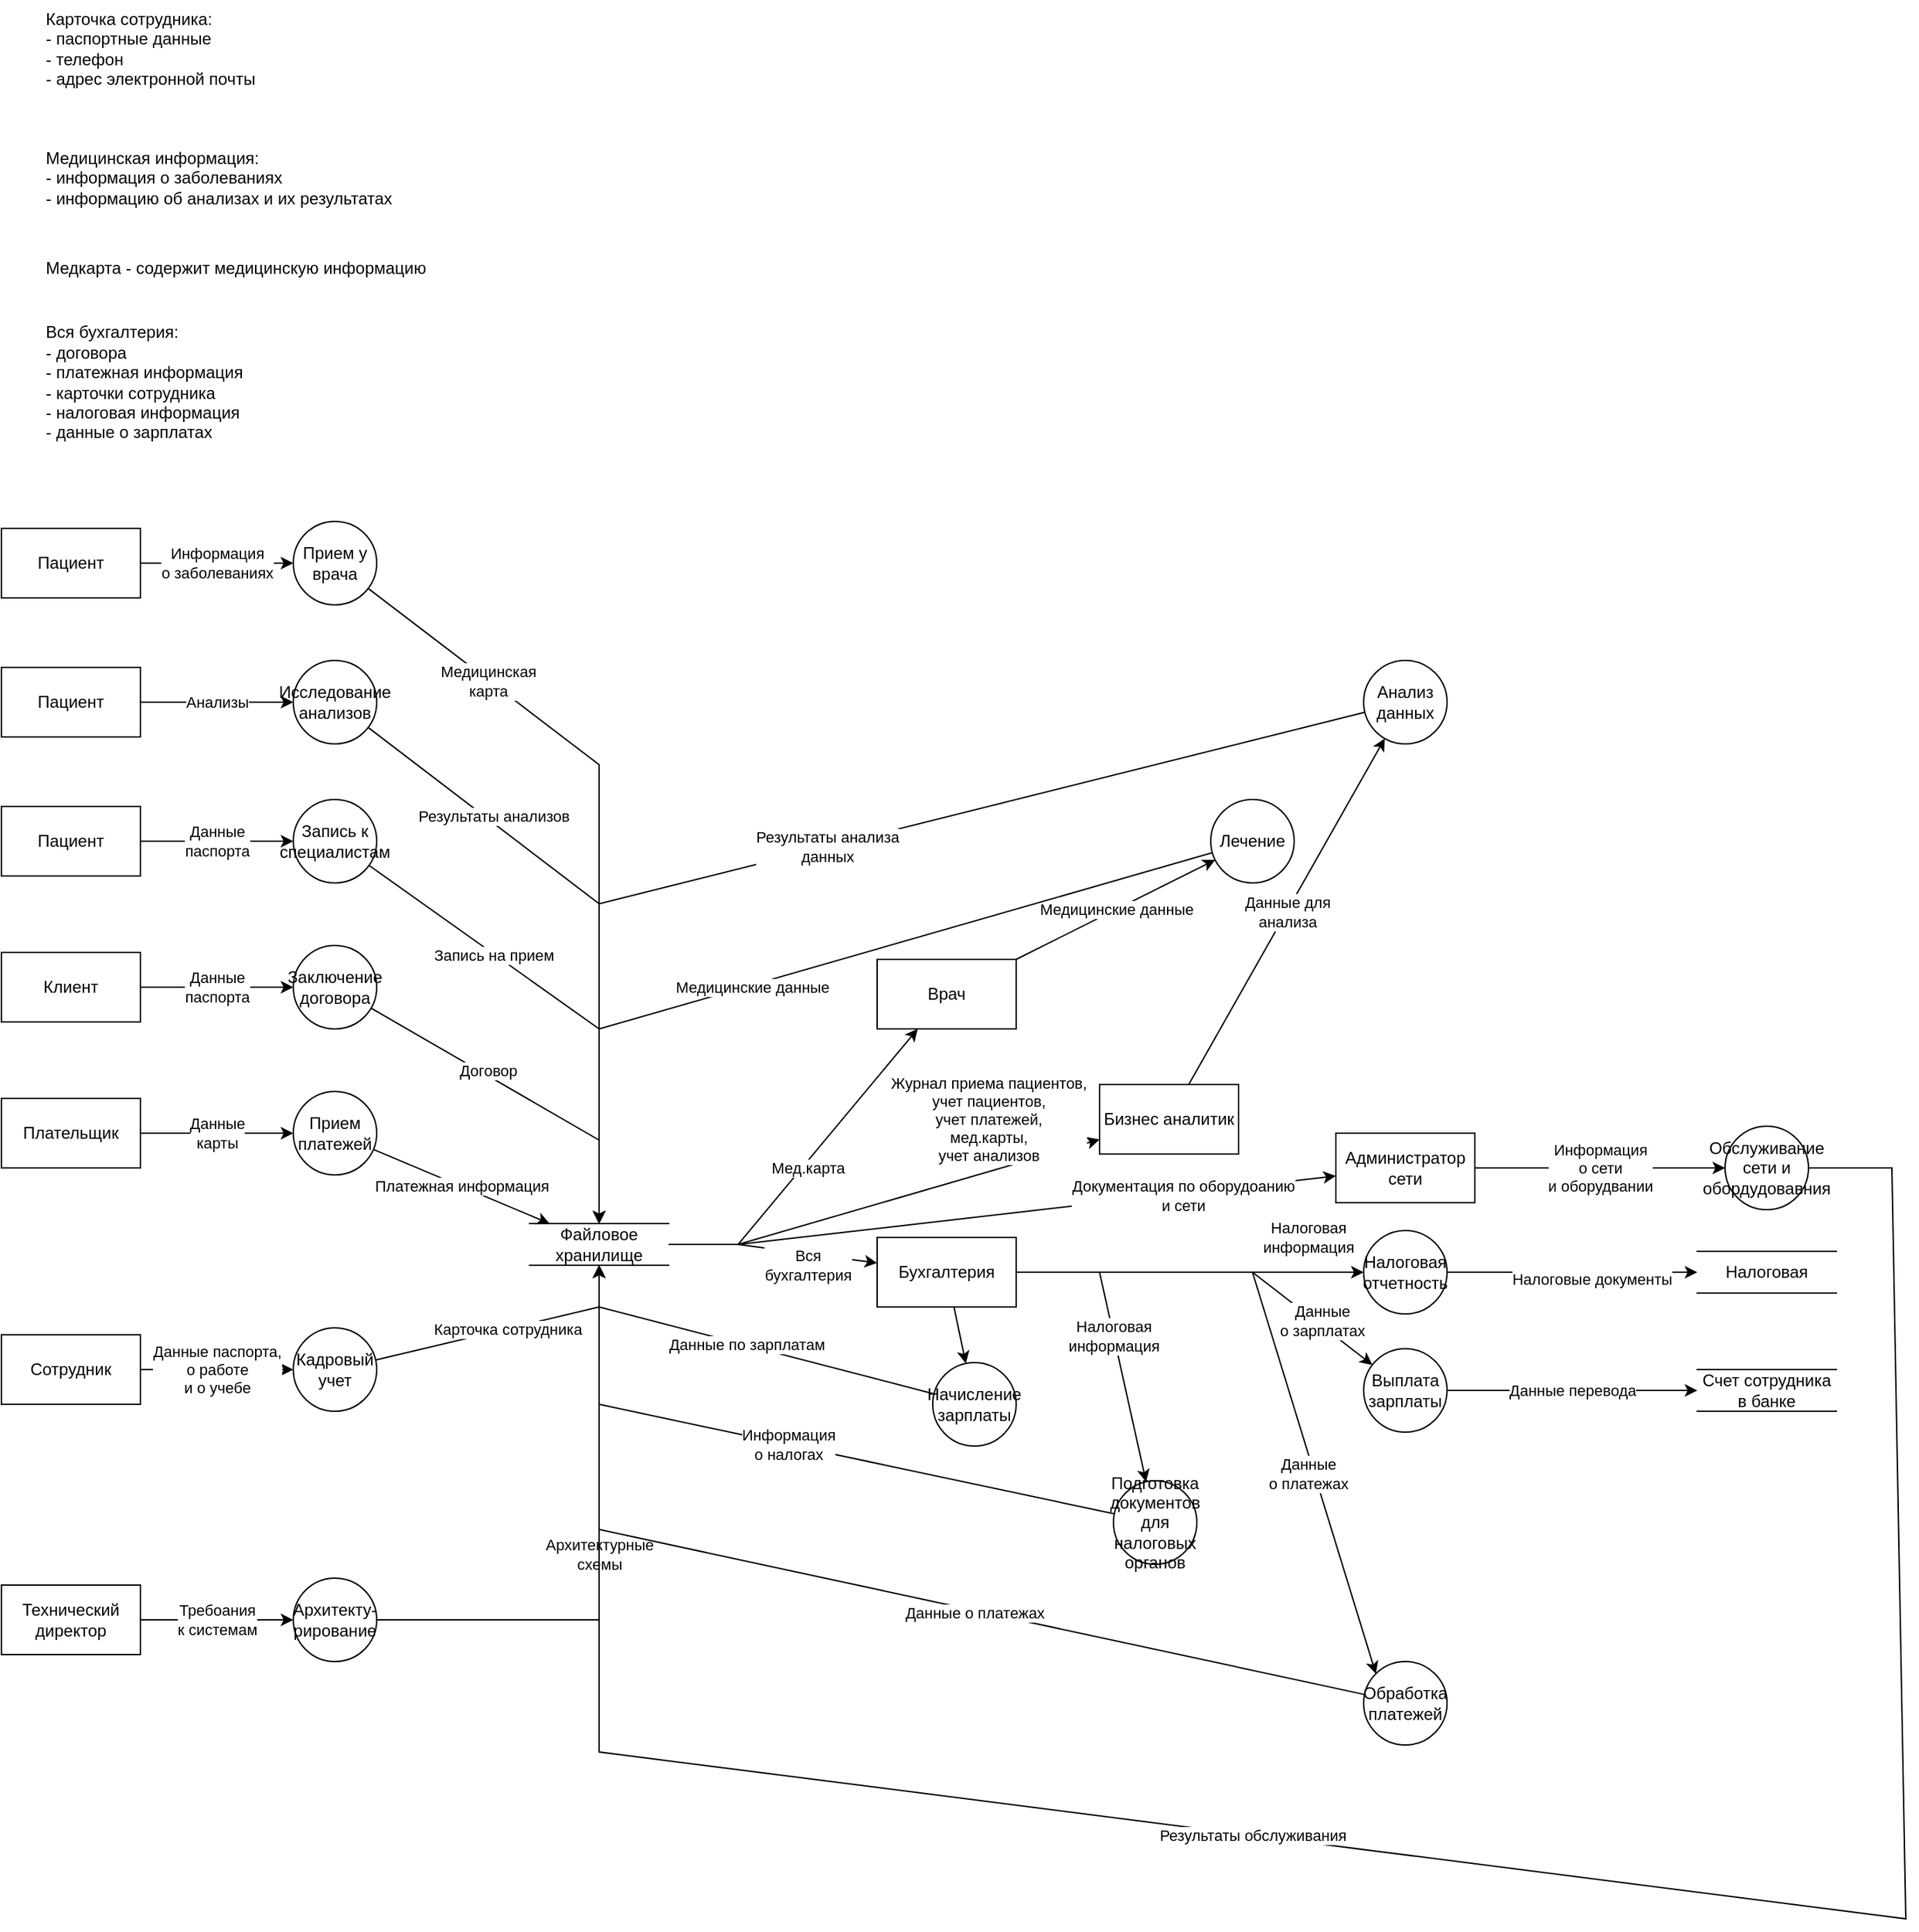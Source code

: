 <mxfile version="26.2.12">
  <diagram name="Страница — 1" id="DP7TmNHtPNwdQ04ViJx4">
    <mxGraphModel dx="1723" dy="2095" grid="1" gridSize="10" guides="1" tooltips="1" connect="1" arrows="1" fold="1" page="1" pageScale="1" pageWidth="827" pageHeight="1169" math="0" shadow="0">
      <root>
        <mxCell id="0" />
        <mxCell id="1" parent="0" />
        <mxCell id="dLkgNgau4KQnL4T7qV0y-16" value="Запись к специалистам" style="shape=ellipse;html=1;dashed=0;whiteSpace=wrap;aspect=fixed;perimeter=ellipsePerimeter;" vertex="1" parent="1">
          <mxGeometry x="260" y="65" width="60" height="60" as="geometry" />
        </mxCell>
        <mxCell id="dLkgNgau4KQnL4T7qV0y-17" value="Пациент" style="html=1;dashed=0;whiteSpace=wrap;" vertex="1" parent="1">
          <mxGeometry x="50" y="70" width="100" height="50" as="geometry" />
        </mxCell>
        <mxCell id="dLkgNgau4KQnL4T7qV0y-18" value="&lt;div&gt;Данные&lt;/div&gt;&lt;div&gt;паспорта&lt;/div&gt;" style="endArrow=classic;html=1;rounded=0;" edge="1" parent="1" source="dLkgNgau4KQnL4T7qV0y-17" target="dLkgNgau4KQnL4T7qV0y-16">
          <mxGeometry width="50" height="50" relative="1" as="geometry">
            <mxPoint x="320" y="470" as="sourcePoint" />
            <mxPoint x="370" y="420" as="targetPoint" />
          </mxGeometry>
        </mxCell>
        <mxCell id="dLkgNgau4KQnL4T7qV0y-19" value="Заключение договора" style="shape=ellipse;html=1;dashed=0;whiteSpace=wrap;aspect=fixed;perimeter=ellipsePerimeter;" vertex="1" parent="1">
          <mxGeometry x="260" y="170" width="60" height="60" as="geometry" />
        </mxCell>
        <mxCell id="dLkgNgau4KQnL4T7qV0y-20" value="Клиент" style="html=1;dashed=0;whiteSpace=wrap;" vertex="1" parent="1">
          <mxGeometry x="50" y="175" width="100" height="50" as="geometry" />
        </mxCell>
        <mxCell id="dLkgNgau4KQnL4T7qV0y-21" value="&lt;div&gt;Данные&lt;/div&gt;&lt;div&gt;паспорта&lt;/div&gt;" style="endArrow=classic;html=1;rounded=0;" edge="1" parent="1" source="dLkgNgau4KQnL4T7qV0y-20" target="dLkgNgau4KQnL4T7qV0y-19">
          <mxGeometry width="50" height="50" relative="1" as="geometry">
            <mxPoint x="320" y="575" as="sourcePoint" />
            <mxPoint x="370" y="525" as="targetPoint" />
          </mxGeometry>
        </mxCell>
        <mxCell id="dLkgNgau4KQnL4T7qV0y-25" value="&lt;div&gt;Данные&lt;/div&gt;&lt;div&gt;карты&lt;/div&gt;" style="edgeStyle=orthogonalEdgeStyle;rounded=0;orthogonalLoop=1;jettySize=auto;html=1;" edge="1" parent="1" source="dLkgNgau4KQnL4T7qV0y-22" target="dLkgNgau4KQnL4T7qV0y-23">
          <mxGeometry relative="1" as="geometry" />
        </mxCell>
        <mxCell id="dLkgNgau4KQnL4T7qV0y-22" value="Плательщик" style="html=1;dashed=0;whiteSpace=wrap;" vertex="1" parent="1">
          <mxGeometry x="50" y="280" width="100" height="50" as="geometry" />
        </mxCell>
        <mxCell id="dLkgNgau4KQnL4T7qV0y-23" value="Прием платежей" style="shape=ellipse;html=1;dashed=0;whiteSpace=wrap;aspect=fixed;perimeter=ellipsePerimeter;" vertex="1" parent="1">
          <mxGeometry x="260" y="275" width="60" height="60" as="geometry" />
        </mxCell>
        <mxCell id="dLkgNgau4KQnL4T7qV0y-26" value="Файловое хранилище" style="html=1;dashed=0;whiteSpace=wrap;shape=partialRectangle;right=0;left=0;" vertex="1" parent="1">
          <mxGeometry x="430" y="370" width="100" height="30" as="geometry" />
        </mxCell>
        <mxCell id="dLkgNgau4KQnL4T7qV0y-28" value="Платежная информация" style="endArrow=classic;html=1;rounded=0;" edge="1" parent="1" source="dLkgNgau4KQnL4T7qV0y-23" target="dLkgNgau4KQnL4T7qV0y-26">
          <mxGeometry width="50" height="50" relative="1" as="geometry">
            <mxPoint x="320" y="470" as="sourcePoint" />
            <mxPoint x="370" y="420" as="targetPoint" />
          </mxGeometry>
        </mxCell>
        <mxCell id="dLkgNgau4KQnL4T7qV0y-30" value="Налоговая отчетность" style="shape=ellipse;html=1;dashed=0;whiteSpace=wrap;aspect=fixed;perimeter=ellipsePerimeter;" vertex="1" parent="1">
          <mxGeometry x="1030" y="375" width="60" height="60" as="geometry" />
        </mxCell>
        <mxCell id="dLkgNgau4KQnL4T7qV0y-33" value="&lt;div&gt;Вся&lt;/div&gt;&lt;div&gt;бухгалтерия&lt;/div&gt;" style="endArrow=classic;html=1;rounded=0;" edge="1" parent="1" source="dLkgNgau4KQnL4T7qV0y-26" target="dLkgNgau4KQnL4T7qV0y-57">
          <mxGeometry x="0.346" y="-8" width="50" height="50" relative="1" as="geometry">
            <mxPoint x="320" y="470" as="sourcePoint" />
            <mxPoint x="370" y="420" as="targetPoint" />
            <Array as="points">
              <mxPoint x="580" y="385" />
            </Array>
            <mxPoint as="offset" />
          </mxGeometry>
        </mxCell>
        <mxCell id="dLkgNgau4KQnL4T7qV0y-35" value="Сотрудник" style="html=1;dashed=0;whiteSpace=wrap;" vertex="1" parent="1">
          <mxGeometry x="50" y="450" width="100" height="50" as="geometry" />
        </mxCell>
        <mxCell id="dLkgNgau4KQnL4T7qV0y-37" value="Кадровый учет" style="shape=ellipse;html=1;dashed=0;whiteSpace=wrap;aspect=fixed;perimeter=ellipsePerimeter;" vertex="1" parent="1">
          <mxGeometry x="260" y="445" width="60" height="60" as="geometry" />
        </mxCell>
        <mxCell id="dLkgNgau4KQnL4T7qV0y-38" value="&lt;div&gt;Данные паспорта,&lt;/div&gt;&lt;div&gt;о работе&lt;/div&gt;&lt;div&gt;и о учебе&lt;/div&gt;" style="endArrow=classic;html=1;rounded=0;" edge="1" parent="1" source="dLkgNgau4KQnL4T7qV0y-35" target="dLkgNgau4KQnL4T7qV0y-37">
          <mxGeometry width="50" height="50" relative="1" as="geometry">
            <mxPoint x="390" y="470" as="sourcePoint" />
            <mxPoint x="440" y="420" as="targetPoint" />
          </mxGeometry>
        </mxCell>
        <mxCell id="dLkgNgau4KQnL4T7qV0y-40" value="Выплата зарплаты" style="shape=ellipse;html=1;dashed=0;whiteSpace=wrap;aspect=fixed;perimeter=ellipsePerimeter;" vertex="1" parent="1">
          <mxGeometry x="1030" y="460" width="60" height="60" as="geometry" />
        </mxCell>
        <mxCell id="dLkgNgau4KQnL4T7qV0y-41" value="&lt;div&gt;Данные&lt;/div&gt;&lt;div&gt;о зарплатах&lt;/div&gt;" style="endArrow=classic;html=1;rounded=0;" edge="1" parent="1" source="dLkgNgau4KQnL4T7qV0y-57" target="dLkgNgau4KQnL4T7qV0y-40">
          <mxGeometry x="0.656" y="3" width="50" height="50" relative="1" as="geometry">
            <mxPoint x="150" y="554.408" as="sourcePoint" />
            <mxPoint x="410" y="400" as="targetPoint" />
            <Array as="points">
              <mxPoint x="950" y="405" />
            </Array>
            <mxPoint as="offset" />
          </mxGeometry>
        </mxCell>
        <mxCell id="dLkgNgau4KQnL4T7qV0y-42" value="Технический директор" style="html=1;dashed=0;whiteSpace=wrap;" vertex="1" parent="1">
          <mxGeometry x="50" y="630" width="100" height="50" as="geometry" />
        </mxCell>
        <mxCell id="dLkgNgau4KQnL4T7qV0y-43" value="Архитекту-рирование" style="shape=ellipse;html=1;dashed=0;whiteSpace=wrap;aspect=fixed;perimeter=ellipsePerimeter;" vertex="1" parent="1">
          <mxGeometry x="260" y="625" width="60" height="60" as="geometry" />
        </mxCell>
        <mxCell id="dLkgNgau4KQnL4T7qV0y-44" value="&lt;div&gt;Требоания&lt;/div&gt;&lt;div&gt;к системам&lt;/div&gt;" style="endArrow=classic;html=1;rounded=0;" edge="1" parent="1" source="dLkgNgau4KQnL4T7qV0y-42" target="dLkgNgau4KQnL4T7qV0y-43">
          <mxGeometry width="50" height="50" relative="1" as="geometry">
            <mxPoint x="360" y="450" as="sourcePoint" />
            <mxPoint x="410" y="400" as="targetPoint" />
          </mxGeometry>
        </mxCell>
        <mxCell id="dLkgNgau4KQnL4T7qV0y-45" value="Обслуживание сети и обордудовавния" style="shape=ellipse;html=1;dashed=0;whiteSpace=wrap;aspect=fixed;perimeter=ellipsePerimeter;" vertex="1" parent="1">
          <mxGeometry x="1290" y="300" width="60" height="60" as="geometry" />
        </mxCell>
        <mxCell id="dLkgNgau4KQnL4T7qV0y-46" value="Администратор сети" style="html=1;dashed=0;whiteSpace=wrap;" vertex="1" parent="1">
          <mxGeometry x="1010" y="305" width="100" height="50" as="geometry" />
        </mxCell>
        <mxCell id="dLkgNgau4KQnL4T7qV0y-50" value="&lt;div&gt;Архитектурные&lt;/div&gt;&lt;div&gt;схемы&lt;/div&gt;" style="endArrow=classic;html=1;rounded=0;" edge="1" parent="1" source="dLkgNgau4KQnL4T7qV0y-43" target="dLkgNgau4KQnL4T7qV0y-26">
          <mxGeometry width="50" height="50" relative="1" as="geometry">
            <mxPoint x="10" y="810" as="sourcePoint" />
            <mxPoint x="430" y="655" as="targetPoint" />
            <Array as="points">
              <mxPoint x="480" y="655" />
            </Array>
          </mxGeometry>
        </mxCell>
        <mxCell id="dLkgNgau4KQnL4T7qV0y-51" value="&lt;div&gt;Документация по оборудоанию&lt;/div&gt;&lt;div&gt;и сети&lt;/div&gt;" style="endArrow=classic;html=1;rounded=0;" edge="1" parent="1" source="dLkgNgau4KQnL4T7qV0y-26" target="dLkgNgau4KQnL4T7qV0y-46">
          <mxGeometry x="0.541" y="-2" width="50" height="50" relative="1" as="geometry">
            <mxPoint x="480" y="670" as="sourcePoint" />
            <mxPoint x="290" y="740" as="targetPoint" />
            <Array as="points">
              <mxPoint x="580" y="385" />
            </Array>
            <mxPoint as="offset" />
          </mxGeometry>
        </mxCell>
        <mxCell id="dLkgNgau4KQnL4T7qV0y-53" value="&lt;div&gt;Информация&lt;/div&gt;&lt;div&gt;о сети&lt;/div&gt;&lt;div&gt;и оборудвании&lt;/div&gt;" style="endArrow=classic;html=1;rounded=0;" edge="1" parent="1" source="dLkgNgau4KQnL4T7qV0y-46" target="dLkgNgau4KQnL4T7qV0y-45">
          <mxGeometry width="50" height="50" relative="1" as="geometry">
            <mxPoint x="940" y="30" as="sourcePoint" />
            <mxPoint x="990" y="-20" as="targetPoint" />
          </mxGeometry>
        </mxCell>
        <mxCell id="dLkgNgau4KQnL4T7qV0y-55" value="Бизнес аналитик" style="html=1;dashed=0;whiteSpace=wrap;" vertex="1" parent="1">
          <mxGeometry x="840" y="270" width="100" height="50" as="geometry" />
        </mxCell>
        <mxCell id="dLkgNgau4KQnL4T7qV0y-57" value="Бухгалтерия" style="html=1;dashed=0;whiteSpace=wrap;" vertex="1" parent="1">
          <mxGeometry x="680" y="380" width="100" height="50" as="geometry" />
        </mxCell>
        <mxCell id="dLkgNgau4KQnL4T7qV0y-59" value="&lt;div&gt;Налоговая&lt;/div&gt;&lt;div&gt;информация&lt;/div&gt;" style="endArrow=classic;html=1;rounded=0;" edge="1" parent="1" source="dLkgNgau4KQnL4T7qV0y-57" target="dLkgNgau4KQnL4T7qV0y-30">
          <mxGeometry x="0.68" y="25" width="50" height="50" relative="1" as="geometry">
            <mxPoint x="670" y="720" as="sourcePoint" />
            <mxPoint x="720" y="670" as="targetPoint" />
            <mxPoint as="offset" />
          </mxGeometry>
        </mxCell>
        <mxCell id="dLkgNgau4KQnL4T7qV0y-60" value="Карточка сотрудника" style="endArrow=classic;html=1;rounded=0;" edge="1" parent="1" source="dLkgNgau4KQnL4T7qV0y-37" target="dLkgNgau4KQnL4T7qV0y-26">
          <mxGeometry width="50" height="50" relative="1" as="geometry">
            <mxPoint x="1010" y="580" as="sourcePoint" />
            <mxPoint x="1060" y="530" as="targetPoint" />
            <Array as="points">
              <mxPoint x="480" y="430" />
            </Array>
          </mxGeometry>
        </mxCell>
        <mxCell id="dLkgNgau4KQnL4T7qV0y-62" value="Начисление зарплаты" style="shape=ellipse;html=1;dashed=0;whiteSpace=wrap;aspect=fixed;perimeter=ellipsePerimeter;" vertex="1" parent="1">
          <mxGeometry x="720" y="470" width="60" height="60" as="geometry" />
        </mxCell>
        <mxCell id="dLkgNgau4KQnL4T7qV0y-63" value="Данные по зарплатам" style="endArrow=classic;html=1;rounded=0;" edge="1" parent="1" source="dLkgNgau4KQnL4T7qV0y-62" target="dLkgNgau4KQnL4T7qV0y-26">
          <mxGeometry width="50" height="50" relative="1" as="geometry">
            <mxPoint x="1010" y="580" as="sourcePoint" />
            <mxPoint x="1060" y="530" as="targetPoint" />
            <Array as="points">
              <mxPoint x="480" y="430" />
            </Array>
          </mxGeometry>
        </mxCell>
        <mxCell id="dLkgNgau4KQnL4T7qV0y-64" value="" style="endArrow=classic;html=1;rounded=0;" edge="1" parent="1" source="dLkgNgau4KQnL4T7qV0y-57" target="dLkgNgau4KQnL4T7qV0y-62">
          <mxGeometry width="50" height="50" relative="1" as="geometry">
            <mxPoint x="890" y="750" as="sourcePoint" />
            <mxPoint x="940" y="700" as="targetPoint" />
          </mxGeometry>
        </mxCell>
        <mxCell id="dLkgNgau4KQnL4T7qV0y-65" value="Подготовка документов для налоговых органов" style="shape=ellipse;html=1;dashed=0;whiteSpace=wrap;aspect=fixed;perimeter=ellipsePerimeter;" vertex="1" parent="1">
          <mxGeometry x="850" y="555" width="60" height="60" as="geometry" />
        </mxCell>
        <mxCell id="dLkgNgau4KQnL4T7qV0y-66" value="&lt;div&gt;Информация&lt;/div&gt;&lt;div&gt;о налогах&lt;/div&gt;" style="endArrow=classic;html=1;rounded=0;" edge="1" parent="1" source="dLkgNgau4KQnL4T7qV0y-65" target="dLkgNgau4KQnL4T7qV0y-26">
          <mxGeometry width="50" height="50" relative="1" as="geometry">
            <mxPoint x="1010" y="580" as="sourcePoint" />
            <mxPoint x="1060" y="530" as="targetPoint" />
            <Array as="points">
              <mxPoint x="480" y="500" />
            </Array>
          </mxGeometry>
        </mxCell>
        <mxCell id="dLkgNgau4KQnL4T7qV0y-67" value="&lt;div&gt;Налоговая&lt;/div&gt;&lt;div&gt;информация&lt;/div&gt;" style="endArrow=classic;html=1;rounded=0;" edge="1" parent="1" source="dLkgNgau4KQnL4T7qV0y-57" target="dLkgNgau4KQnL4T7qV0y-65">
          <mxGeometry width="50" height="50" relative="1" as="geometry">
            <mxPoint x="1010" y="580" as="sourcePoint" />
            <mxPoint x="1060" y="530" as="targetPoint" />
            <Array as="points">
              <mxPoint x="840" y="405" />
            </Array>
          </mxGeometry>
        </mxCell>
        <mxCell id="dLkgNgau4KQnL4T7qV0y-68" value="&lt;div&gt;Журнал приема пациентов,&lt;/div&gt;&lt;div&gt;учет пациентов,&lt;/div&gt;&lt;div&gt;учет платежей,&lt;/div&gt;&lt;div&gt;мед.карты,&lt;/div&gt;&lt;div&gt;учет анализов&lt;/div&gt;" style="endArrow=classic;html=1;rounded=0;" edge="1" parent="1" source="dLkgNgau4KQnL4T7qV0y-26" target="dLkgNgau4KQnL4T7qV0y-55">
          <mxGeometry x="0.546" y="36" width="50" height="50" relative="1" as="geometry">
            <mxPoint x="360" y="570" as="sourcePoint" />
            <mxPoint x="410" y="520" as="targetPoint" />
            <Array as="points">
              <mxPoint x="580" y="385" />
            </Array>
            <mxPoint as="offset" />
          </mxGeometry>
        </mxCell>
        <mxCell id="dLkgNgau4KQnL4T7qV0y-69" value="Договор" style="endArrow=classic;html=1;rounded=0;" edge="1" parent="1" source="dLkgNgau4KQnL4T7qV0y-19" target="dLkgNgau4KQnL4T7qV0y-26">
          <mxGeometry x="-0.236" y="3" width="50" height="50" relative="1" as="geometry">
            <mxPoint x="360" y="570" as="sourcePoint" />
            <mxPoint x="410" y="520" as="targetPoint" />
            <Array as="points">
              <mxPoint x="480" y="310" />
            </Array>
            <mxPoint as="offset" />
          </mxGeometry>
        </mxCell>
        <mxCell id="dLkgNgau4KQnL4T7qV0y-70" value="Запись на прием" style="endArrow=classic;html=1;rounded=0;" edge="1" parent="1" source="dLkgNgau4KQnL4T7qV0y-16" target="dLkgNgau4KQnL4T7qV0y-26">
          <mxGeometry x="-0.357" y="-1" width="50" height="50" relative="1" as="geometry">
            <mxPoint x="360" y="570" as="sourcePoint" />
            <mxPoint x="410" y="520" as="targetPoint" />
            <Array as="points">
              <mxPoint x="480" y="230" />
            </Array>
            <mxPoint as="offset" />
          </mxGeometry>
        </mxCell>
        <mxCell id="dLkgNgau4KQnL4T7qV0y-71" value="Пациент" style="html=1;dashed=0;whiteSpace=wrap;" vertex="1" parent="1">
          <mxGeometry x="50" y="-30" width="100" height="50" as="geometry" />
        </mxCell>
        <mxCell id="dLkgNgau4KQnL4T7qV0y-73" value="Исследование анализов" style="shape=ellipse;html=1;dashed=0;whiteSpace=wrap;aspect=fixed;perimeter=ellipsePerimeter;" vertex="1" parent="1">
          <mxGeometry x="260" y="-35" width="60" height="60" as="geometry" />
        </mxCell>
        <mxCell id="dLkgNgau4KQnL4T7qV0y-74" value="Анализы" style="endArrow=classic;html=1;rounded=0;" edge="1" parent="1" source="dLkgNgau4KQnL4T7qV0y-71" target="dLkgNgau4KQnL4T7qV0y-73">
          <mxGeometry width="50" height="50" relative="1" as="geometry">
            <mxPoint x="360" y="410" as="sourcePoint" />
            <mxPoint x="410" y="360" as="targetPoint" />
          </mxGeometry>
        </mxCell>
        <mxCell id="dLkgNgau4KQnL4T7qV0y-75" value="Результаты анализов" style="endArrow=classic;html=1;rounded=0;" edge="1" parent="1" source="dLkgNgau4KQnL4T7qV0y-73" target="dLkgNgau4KQnL4T7qV0y-26">
          <mxGeometry x="-0.499" y="4" width="50" height="50" relative="1" as="geometry">
            <mxPoint x="360" y="410" as="sourcePoint" />
            <mxPoint x="410" y="360" as="targetPoint" />
            <Array as="points">
              <mxPoint x="480" y="140" />
            </Array>
            <mxPoint as="offset" />
          </mxGeometry>
        </mxCell>
        <mxCell id="dLkgNgau4KQnL4T7qV0y-76" value="Пациент" style="html=1;dashed=0;whiteSpace=wrap;" vertex="1" parent="1">
          <mxGeometry x="50" y="-130" width="100" height="50" as="geometry" />
        </mxCell>
        <mxCell id="dLkgNgau4KQnL4T7qV0y-77" value="Прием у врача" style="shape=ellipse;html=1;dashed=0;whiteSpace=wrap;aspect=fixed;perimeter=ellipsePerimeter;" vertex="1" parent="1">
          <mxGeometry x="260" y="-135" width="60" height="60" as="geometry" />
        </mxCell>
        <mxCell id="dLkgNgau4KQnL4T7qV0y-79" value="&lt;div&gt;Информация&lt;/div&gt;&lt;div&gt;о заболеваниях&lt;/div&gt;" style="endArrow=classic;html=1;rounded=0;" edge="1" parent="1" source="dLkgNgau4KQnL4T7qV0y-76" target="dLkgNgau4KQnL4T7qV0y-77">
          <mxGeometry width="50" height="50" relative="1" as="geometry">
            <mxPoint x="250" y="390" as="sourcePoint" />
            <mxPoint x="300" y="340" as="targetPoint" />
          </mxGeometry>
        </mxCell>
        <mxCell id="dLkgNgau4KQnL4T7qV0y-80" value="&lt;div&gt;Медицинская&lt;/div&gt;&lt;div&gt;карта&lt;/div&gt;" style="endArrow=classic;html=1;rounded=0;" edge="1" parent="1" source="dLkgNgau4KQnL4T7qV0y-77" target="dLkgNgau4KQnL4T7qV0y-26">
          <mxGeometry x="-0.596" y="-1" width="50" height="50" relative="1" as="geometry">
            <mxPoint x="900" y="400" as="sourcePoint" />
            <mxPoint x="950" y="350" as="targetPoint" />
            <Array as="points">
              <mxPoint x="480" y="40" />
            </Array>
            <mxPoint as="offset" />
          </mxGeometry>
        </mxCell>
        <mxCell id="dLkgNgau4KQnL4T7qV0y-81" value="Врач" style="html=1;dashed=0;whiteSpace=wrap;" vertex="1" parent="1">
          <mxGeometry x="680" y="180" width="100" height="50" as="geometry" />
        </mxCell>
        <mxCell id="dLkgNgau4KQnL4T7qV0y-82" value="Мед.карта" style="endArrow=classic;html=1;rounded=0;" edge="1" parent="1" source="dLkgNgau4KQnL4T7qV0y-26" target="dLkgNgau4KQnL4T7qV0y-81">
          <mxGeometry x="-0.013" y="-3" width="50" height="50" relative="1" as="geometry">
            <mxPoint x="620" y="150" as="sourcePoint" />
            <mxPoint x="670" y="100" as="targetPoint" />
            <Array as="points">
              <mxPoint x="580" y="385" />
            </Array>
            <mxPoint as="offset" />
          </mxGeometry>
        </mxCell>
        <mxCell id="dLkgNgau4KQnL4T7qV0y-83" value="Налоговая" style="html=1;dashed=0;whiteSpace=wrap;shape=partialRectangle;right=0;left=0;" vertex="1" parent="1">
          <mxGeometry x="1270" y="390" width="100" height="30" as="geometry" />
        </mxCell>
        <mxCell id="dLkgNgau4KQnL4T7qV0y-84" value="Налоговые документы" style="endArrow=classic;html=1;rounded=0;" edge="1" parent="1" source="dLkgNgau4KQnL4T7qV0y-30" target="dLkgNgau4KQnL4T7qV0y-83">
          <mxGeometry x="0.154" y="-5" width="50" height="50" relative="1" as="geometry">
            <mxPoint x="900" y="400" as="sourcePoint" />
            <mxPoint x="950" y="350" as="targetPoint" />
            <mxPoint as="offset" />
          </mxGeometry>
        </mxCell>
        <mxCell id="dLkgNgau4KQnL4T7qV0y-85" value="Счет сотрудника в банке" style="html=1;dashed=0;whiteSpace=wrap;shape=partialRectangle;right=0;left=0;" vertex="1" parent="1">
          <mxGeometry x="1270" y="475" width="100" height="30" as="geometry" />
        </mxCell>
        <mxCell id="dLkgNgau4KQnL4T7qV0y-86" value="Данные перевода" style="endArrow=classic;html=1;rounded=0;" edge="1" parent="1" source="dLkgNgau4KQnL4T7qV0y-40" target="dLkgNgau4KQnL4T7qV0y-85">
          <mxGeometry width="50" height="50" relative="1" as="geometry">
            <mxPoint x="900" y="400" as="sourcePoint" />
            <mxPoint x="950" y="350" as="targetPoint" />
          </mxGeometry>
        </mxCell>
        <mxCell id="dLkgNgau4KQnL4T7qV0y-88" value="Лечение" style="shape=ellipse;html=1;dashed=0;whiteSpace=wrap;aspect=fixed;perimeter=ellipsePerimeter;" vertex="1" parent="1">
          <mxGeometry x="920" y="65" width="60" height="60" as="geometry" />
        </mxCell>
        <mxCell id="dLkgNgau4KQnL4T7qV0y-89" value="Медицинские данные" style="endArrow=classic;html=1;rounded=0;" edge="1" parent="1" source="dLkgNgau4KQnL4T7qV0y-81" target="dLkgNgau4KQnL4T7qV0y-88">
          <mxGeometry width="50" height="50" relative="1" as="geometry">
            <mxPoint x="980" y="360" as="sourcePoint" />
            <mxPoint x="1030" y="310" as="targetPoint" />
          </mxGeometry>
        </mxCell>
        <mxCell id="dLkgNgau4KQnL4T7qV0y-90" value="Медицинские данные" style="endArrow=classic;html=1;rounded=0;" edge="1" parent="1" source="dLkgNgau4KQnL4T7qV0y-88" target="dLkgNgau4KQnL4T7qV0y-26">
          <mxGeometry x="0.152" y="2" width="50" height="50" relative="1" as="geometry">
            <mxPoint x="710" y="20" as="sourcePoint" />
            <mxPoint x="760" y="-30" as="targetPoint" />
            <Array as="points">
              <mxPoint x="480" y="230" />
            </Array>
            <mxPoint as="offset" />
          </mxGeometry>
        </mxCell>
        <mxCell id="dLkgNgau4KQnL4T7qV0y-92" value="Обработка платежей" style="shape=ellipse;html=1;dashed=0;whiteSpace=wrap;aspect=fixed;perimeter=ellipsePerimeter;" vertex="1" parent="1">
          <mxGeometry x="1030" y="685" width="60" height="60" as="geometry" />
        </mxCell>
        <mxCell id="dLkgNgau4KQnL4T7qV0y-93" value="Данные о платежах" style="endArrow=classic;html=1;rounded=0;" edge="1" parent="1" source="dLkgNgau4KQnL4T7qV0y-92" target="dLkgNgau4KQnL4T7qV0y-26">
          <mxGeometry x="-0.239" y="2" width="50" height="50" relative="1" as="geometry">
            <mxPoint x="980" y="360" as="sourcePoint" />
            <mxPoint x="1030" y="310" as="targetPoint" />
            <Array as="points">
              <mxPoint x="480" y="590" />
            </Array>
            <mxPoint as="offset" />
          </mxGeometry>
        </mxCell>
        <mxCell id="dLkgNgau4KQnL4T7qV0y-95" value="&lt;div&gt;Данные&lt;/div&gt;&lt;div&gt;о платежах&lt;/div&gt;" style="endArrow=classic;html=1;rounded=0;entryX=0;entryY=0;entryDx=0;entryDy=0;" edge="1" parent="1" source="dLkgNgau4KQnL4T7qV0y-57" target="dLkgNgau4KQnL4T7qV0y-92">
          <mxGeometry x="0.357" y="-4" width="50" height="50" relative="1" as="geometry">
            <mxPoint x="980" y="360" as="sourcePoint" />
            <mxPoint x="1030" y="310" as="targetPoint" />
            <Array as="points">
              <mxPoint x="950" y="405" />
            </Array>
            <mxPoint as="offset" />
          </mxGeometry>
        </mxCell>
        <mxCell id="dLkgNgau4KQnL4T7qV0y-97" value="Анализ данных" style="shape=ellipse;html=1;dashed=0;whiteSpace=wrap;aspect=fixed;perimeter=ellipsePerimeter;" vertex="1" parent="1">
          <mxGeometry x="1030" y="-35" width="60" height="60" as="geometry" />
        </mxCell>
        <mxCell id="dLkgNgau4KQnL4T7qV0y-98" value="&lt;div&gt;Данные для&lt;/div&gt;&lt;div&gt;анализа&lt;/div&gt;" style="endArrow=classic;html=1;rounded=0;" edge="1" parent="1" source="dLkgNgau4KQnL4T7qV0y-55" target="dLkgNgau4KQnL4T7qV0y-97">
          <mxGeometry width="50" height="50" relative="1" as="geometry">
            <mxPoint x="950" y="360" as="sourcePoint" />
            <mxPoint x="1000" y="310" as="targetPoint" />
          </mxGeometry>
        </mxCell>
        <mxCell id="dLkgNgau4KQnL4T7qV0y-99" value="&lt;div&gt;Результаты анализа&lt;/div&gt;&lt;div&gt;данных&lt;/div&gt;" style="endArrow=classic;html=1;rounded=0;" edge="1" parent="1" source="dLkgNgau4KQnL4T7qV0y-97" target="dLkgNgau4KQnL4T7qV0y-26">
          <mxGeometry width="50" height="50" relative="1" as="geometry">
            <mxPoint x="950" y="360" as="sourcePoint" />
            <mxPoint x="1000" y="310" as="targetPoint" />
            <Array as="points">
              <mxPoint x="480" y="140" />
            </Array>
          </mxGeometry>
        </mxCell>
        <mxCell id="dLkgNgau4KQnL4T7qV0y-100" value="Результаты обслуживания" style="endArrow=classic;html=1;rounded=0;" edge="1" parent="1" source="dLkgNgau4KQnL4T7qV0y-45" target="dLkgNgau4KQnL4T7qV0y-26">
          <mxGeometry x="0.132" width="50" height="50" relative="1" as="geometry">
            <mxPoint x="670" y="390" as="sourcePoint" />
            <mxPoint x="720" y="340" as="targetPoint" />
            <Array as="points">
              <mxPoint x="1410" y="330" />
              <mxPoint x="1420" y="870" />
              <mxPoint x="480" y="750" />
            </Array>
            <mxPoint as="offset" />
          </mxGeometry>
        </mxCell>
        <mxCell id="dLkgNgau4KQnL4T7qV0y-101" value="Медкарта - содержит медицинскую информацию" style="text;html=1;align=left;verticalAlign=middle;resizable=0;points=[];autosize=1;strokeColor=none;fillColor=none;" vertex="1" parent="1">
          <mxGeometry x="80" y="-332" width="300" height="30" as="geometry" />
        </mxCell>
        <mxCell id="dLkgNgau4KQnL4T7qV0y-102" value="&lt;div&gt;Медицинская информация:&lt;/div&gt;&lt;div&gt;- информация о заболеваниях&lt;/div&gt;&lt;div&gt;- информацию об анализах и их результатах&lt;/div&gt;&lt;div&gt;&lt;br&gt;&lt;/div&gt;" style="text;html=1;align=left;verticalAlign=middle;resizable=0;points=[];autosize=1;strokeColor=none;fillColor=none;" vertex="1" parent="1">
          <mxGeometry x="80" y="-410" width="270" height="70" as="geometry" />
        </mxCell>
        <mxCell id="dLkgNgau4KQnL4T7qV0y-103" value="&lt;div&gt;Вся бухгалтерия:&lt;/div&gt;&lt;div&gt;- договора&lt;/div&gt;&lt;div&gt;- платежная информация&lt;/div&gt;&lt;div&gt;- карточки сотрудника&lt;/div&gt;&lt;div&gt;- налоговая информация&lt;/div&gt;&lt;div&gt;- данные о зарплатах&lt;/div&gt;" style="text;html=1;align=left;verticalAlign=middle;resizable=0;points=[];autosize=1;strokeColor=none;fillColor=none;" vertex="1" parent="1">
          <mxGeometry x="80" y="-285" width="170" height="100" as="geometry" />
        </mxCell>
        <mxCell id="dLkgNgau4KQnL4T7qV0y-104" value="&lt;div&gt;Карточка сотрудника:&lt;/div&gt;&lt;div&gt;- паспортные данные&lt;/div&gt;&lt;div&gt;- телефон&lt;/div&gt;&lt;div&gt;- адрес электронной почты&lt;/div&gt;" style="text;html=1;align=left;verticalAlign=middle;resizable=0;points=[];autosize=1;strokeColor=none;fillColor=none;" vertex="1" parent="1">
          <mxGeometry x="80" y="-510" width="170" height="70" as="geometry" />
        </mxCell>
      </root>
    </mxGraphModel>
  </diagram>
</mxfile>
